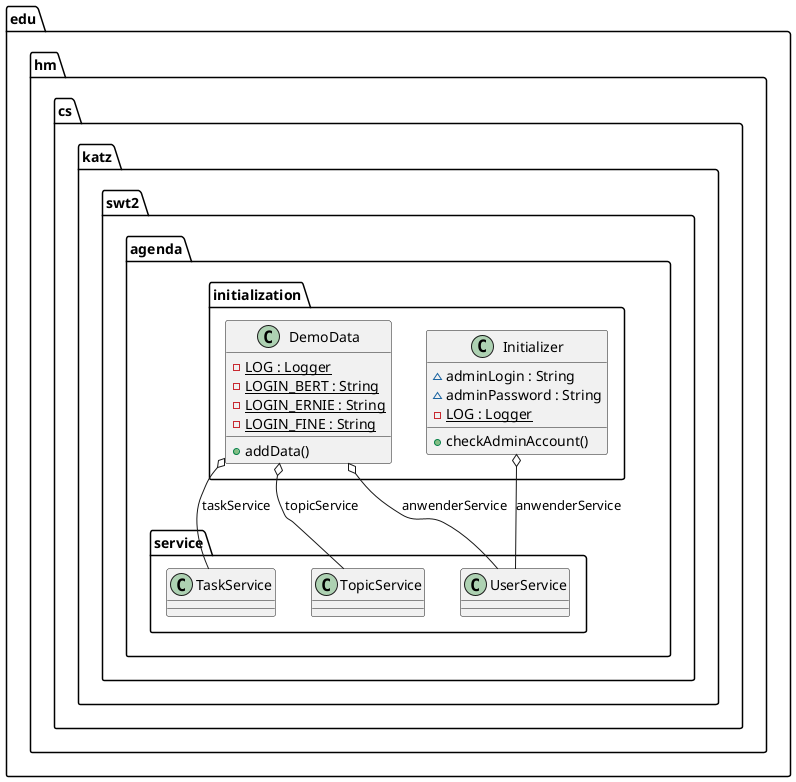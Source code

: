@startuml
class edu.hm.cs.katz.swt2.agenda.initialization.DemoData {
    {static} - LOG : Logger
    {static} - LOGIN_BERT : String
    {static} - LOGIN_ERNIE : String
    {static} - LOGIN_FINE : String
    + addData()
}

  


class edu.hm.cs.katz.swt2.agenda.initialization.Initializer {
    ~ adminLogin : String
    ~ adminPassword : String
    {static} - LOG : Logger
    + checkAdminAccount()
}


  edu.hm.cs.katz.swt2.agenda.initialization.DemoData o-- edu.hm.cs.katz.swt2.agenda.service.UserService : anwenderService
  edu.hm.cs.katz.swt2.agenda.initialization.DemoData o-- edu.hm.cs.katz.swt2.agenda.service.TaskService : taskService
  edu.hm.cs.katz.swt2.agenda.initialization.DemoData o-- edu.hm.cs.katz.swt2.agenda.service.TopicService : topicService
  edu.hm.cs.katz.swt2.agenda.initialization.Initializer o-- edu.hm.cs.katz.swt2.agenda.service.UserService : anwenderService

@enduml
